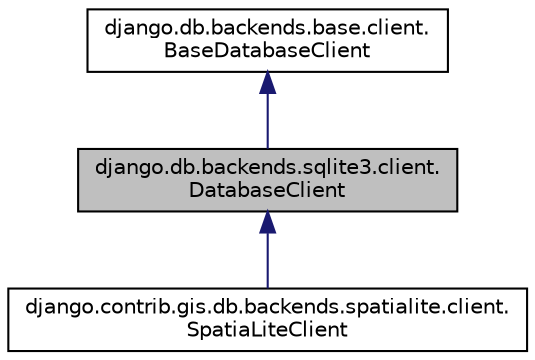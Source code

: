 digraph "django.db.backends.sqlite3.client.DatabaseClient"
{
 // LATEX_PDF_SIZE
  edge [fontname="Helvetica",fontsize="10",labelfontname="Helvetica",labelfontsize="10"];
  node [fontname="Helvetica",fontsize="10",shape=record];
  Node1 [label="django.db.backends.sqlite3.client.\lDatabaseClient",height=0.2,width=0.4,color="black", fillcolor="grey75", style="filled", fontcolor="black",tooltip=" "];
  Node2 -> Node1 [dir="back",color="midnightblue",fontsize="10",style="solid",fontname="Helvetica"];
  Node2 [label="django.db.backends.base.client.\lBaseDatabaseClient",height=0.2,width=0.4,color="black", fillcolor="white", style="filled",URL="$d2/d03/classdjango_1_1db_1_1backends_1_1base_1_1client_1_1_base_database_client.html",tooltip=" "];
  Node1 -> Node3 [dir="back",color="midnightblue",fontsize="10",style="solid",fontname="Helvetica"];
  Node3 [label="django.contrib.gis.db.backends.spatialite.client.\lSpatiaLiteClient",height=0.2,width=0.4,color="black", fillcolor="white", style="filled",URL="$d6/da4/classdjango_1_1contrib_1_1gis_1_1db_1_1backends_1_1spatialite_1_1client_1_1_spatia_lite_client.html",tooltip=" "];
}
